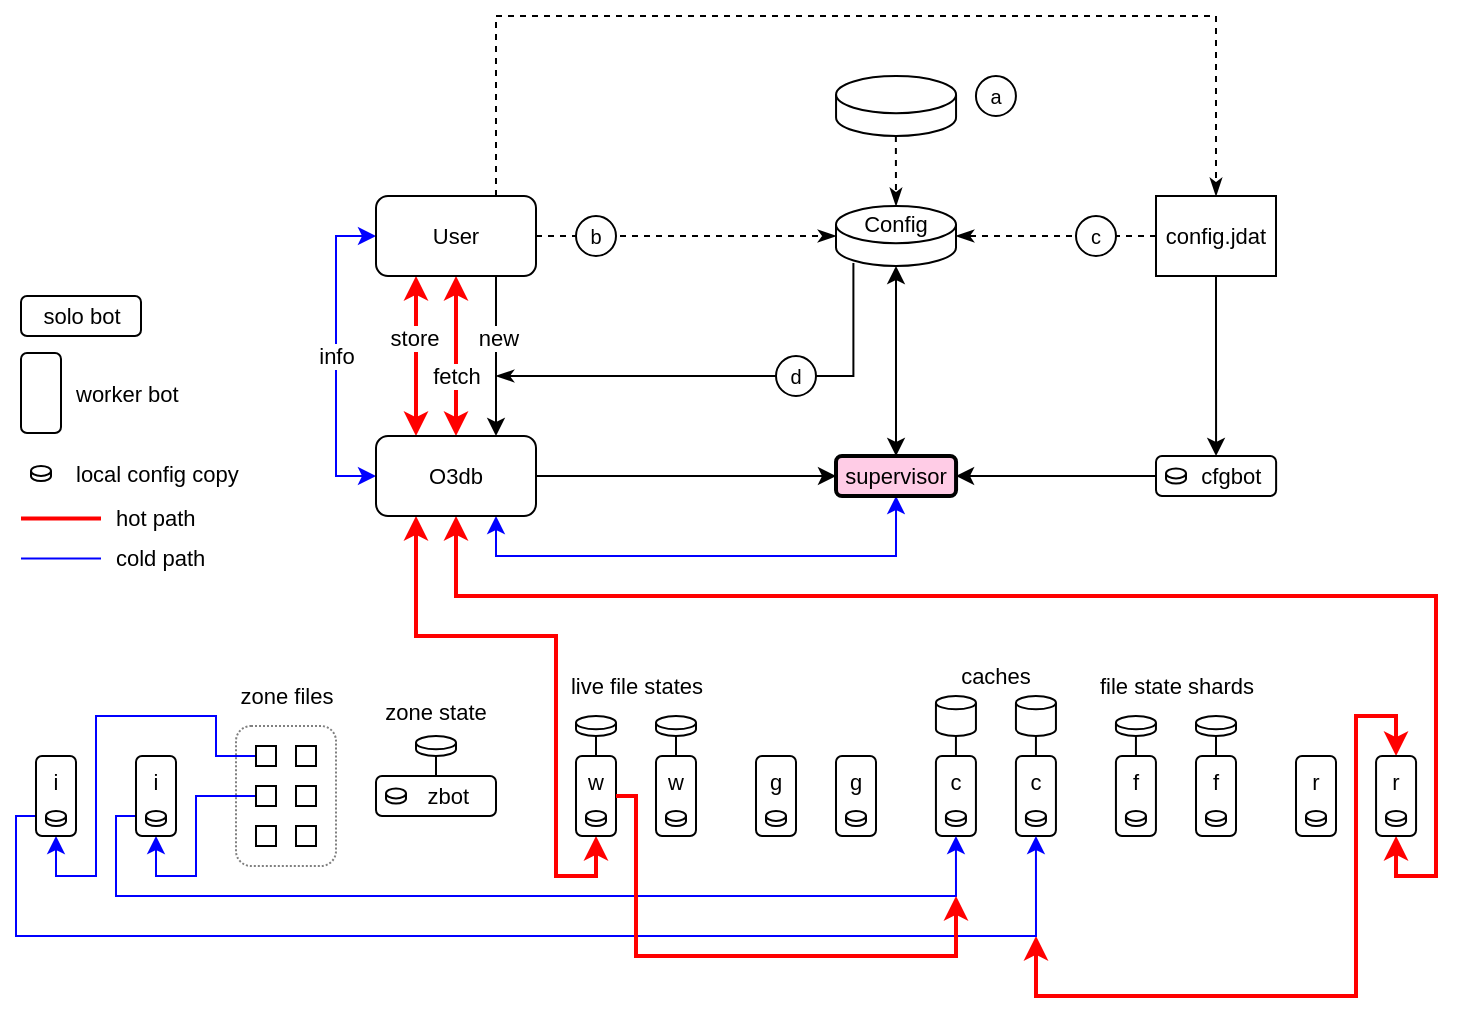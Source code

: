 <mxfile version="15.8.6" type="device"><diagram id="xYG3YpiPad4pRfIHEzZF" name="Page-1"><mxGraphModel dx="1137" dy="612" grid="1" gridSize="10" guides="1" tooltips="1" connect="1" arrows="1" fold="1" page="1" pageScale="1" pageWidth="827" pageHeight="1169" math="0" shadow="0"><root><mxCell id="0"/><mxCell id="1" parent="0"/><mxCell id="kJ7oe-dfFm6ExJekkx6V-112" value="" style="rounded=1;whiteSpace=wrap;html=1;fontSize=11;fillColor=none;dashed=1;dashPattern=1 1;strokeColor=#808080;" vertex="1" parent="1"><mxGeometry x="180" y="545" width="50" height="70" as="geometry"/></mxCell><mxCell id="-TolQ1WVUsDMDetgBgn5-4" style="edgeStyle=orthogonalEdgeStyle;rounded=0;orthogonalLoop=1;jettySize=auto;html=1;exitX=0.75;exitY=1;exitDx=0;exitDy=0;entryX=0.75;entryY=0;entryDx=0;entryDy=0;" parent="1" source="-TolQ1WVUsDMDetgBgn5-1" target="-TolQ1WVUsDMDetgBgn5-2" edge="1"><mxGeometry relative="1" as="geometry"/></mxCell><mxCell id="kJ7oe-dfFm6ExJekkx6V-60" value="new" style="edgeLabel;html=1;align=center;verticalAlign=middle;resizable=0;points=[];" vertex="1" connectable="0" parent="-TolQ1WVUsDMDetgBgn5-4"><mxGeometry x="-0.658" y="1" relative="1" as="geometry"><mxPoint y="17" as="offset"/></mxGeometry></mxCell><mxCell id="oQAho7XVw7bYnN0hcezR-1" style="edgeStyle=orthogonalEdgeStyle;rounded=0;orthogonalLoop=1;jettySize=auto;html=1;exitX=0.5;exitY=1;exitDx=0;exitDy=0;entryX=0.5;entryY=0;entryDx=0;entryDy=0;strokeWidth=2;strokeColor=#FF0000;startArrow=classic;startFill=1;" parent="1" source="-TolQ1WVUsDMDetgBgn5-1" target="-TolQ1WVUsDMDetgBgn5-2" edge="1"><mxGeometry relative="1" as="geometry"/></mxCell><mxCell id="kJ7oe-dfFm6ExJekkx6V-59" value="fetch" style="edgeLabel;html=1;align=center;verticalAlign=middle;resizable=0;points=[];" vertex="1" connectable="0" parent="oQAho7XVw7bYnN0hcezR-1"><mxGeometry x="0.175" y="-1" relative="1" as="geometry"><mxPoint x="1" y="3" as="offset"/></mxGeometry></mxCell><mxCell id="oQAho7XVw7bYnN0hcezR-2" style="edgeStyle=orthogonalEdgeStyle;rounded=0;orthogonalLoop=1;jettySize=auto;html=1;exitX=0.25;exitY=1;exitDx=0;exitDy=0;entryX=0.25;entryY=0;entryDx=0;entryDy=0;strokeColor=#FF0000;strokeWidth=2;startArrow=classic;startFill=1;" parent="1" source="-TolQ1WVUsDMDetgBgn5-1" target="-TolQ1WVUsDMDetgBgn5-2" edge="1"><mxGeometry relative="1" as="geometry"/></mxCell><mxCell id="kJ7oe-dfFm6ExJekkx6V-58" value="store" style="edgeLabel;html=1;align=center;verticalAlign=middle;resizable=0;points=[];" vertex="1" connectable="0" parent="oQAho7XVw7bYnN0hcezR-2"><mxGeometry x="-0.186" y="-1" relative="1" as="geometry"><mxPoint y="-2" as="offset"/></mxGeometry></mxCell><mxCell id="kJ7oe-dfFm6ExJekkx6V-115" style="edgeStyle=orthogonalEdgeStyle;rounded=0;orthogonalLoop=1;jettySize=auto;html=1;exitX=1;exitY=0.5;exitDx=0;exitDy=0;entryX=0;entryY=0.5;entryDx=0;entryDy=0;entryPerimeter=0;fontSize=11;startArrow=none;startFill=0;endArrow=classicThin;endFill=1;strokeColor=#000000;strokeWidth=1;dashed=1;" edge="1" parent="1" source="-TolQ1WVUsDMDetgBgn5-1" target="-TolQ1WVUsDMDetgBgn5-3"><mxGeometry relative="1" as="geometry"/></mxCell><mxCell id="kJ7oe-dfFm6ExJekkx6V-117" style="edgeStyle=orthogonalEdgeStyle;rounded=0;orthogonalLoop=1;jettySize=auto;html=1;exitX=0.75;exitY=0;exitDx=0;exitDy=0;entryX=0.5;entryY=0;entryDx=0;entryDy=0;dashed=1;fontSize=11;startArrow=none;startFill=0;endArrow=classicThin;endFill=1;strokeColor=#000000;strokeWidth=1;" edge="1" parent="1" source="-TolQ1WVUsDMDetgBgn5-1" target="-TolQ1WVUsDMDetgBgn5-24"><mxGeometry relative="1" as="geometry"><Array as="points"><mxPoint x="310" y="190"/><mxPoint x="670" y="190"/></Array></mxGeometry></mxCell><mxCell id="kJ7oe-dfFm6ExJekkx6V-140" style="edgeStyle=orthogonalEdgeStyle;rounded=0;orthogonalLoop=1;jettySize=auto;html=1;exitX=0;exitY=0.5;exitDx=0;exitDy=0;entryX=0;entryY=0.5;entryDx=0;entryDy=0;fontSize=11;startArrow=classic;startFill=1;endArrow=classic;endFill=1;strokeColor=#0000FF;strokeWidth=1;" edge="1" parent="1" source="-TolQ1WVUsDMDetgBgn5-1" target="-TolQ1WVUsDMDetgBgn5-2"><mxGeometry relative="1" as="geometry"/></mxCell><mxCell id="kJ7oe-dfFm6ExJekkx6V-143" value="info" style="edgeLabel;html=1;align=center;verticalAlign=middle;resizable=0;points=[];fontSize=11;" vertex="1" connectable="0" parent="kJ7oe-dfFm6ExJekkx6V-140"><mxGeometry x="-0.108" relative="1" as="geometry"><mxPoint y="8" as="offset"/></mxGeometry></mxCell><mxCell id="-TolQ1WVUsDMDetgBgn5-1" value="&lt;font style=&quot;font-size: 11px&quot;&gt;User&lt;/font&gt;" style="rounded=1;whiteSpace=wrap;html=1;fontSize=11;" parent="1" vertex="1"><mxGeometry x="250" y="280" width="80" height="40" as="geometry"/></mxCell><mxCell id="oQAho7XVw7bYnN0hcezR-6" style="edgeStyle=orthogonalEdgeStyle;rounded=0;orthogonalLoop=1;jettySize=auto;html=1;exitX=0.25;exitY=1;exitDx=0;exitDy=0;entryX=0.5;entryY=1;entryDx=0;entryDy=0;strokeColor=#FF0000;strokeWidth=2;startArrow=classic;startFill=1;" parent="1" source="-TolQ1WVUsDMDetgBgn5-2" target="-TolQ1WVUsDMDetgBgn5-29" edge="1"><mxGeometry relative="1" as="geometry"><Array as="points"><mxPoint x="270" y="500"/><mxPoint x="340" y="500"/><mxPoint x="340" y="620"/><mxPoint x="360" y="620"/></Array></mxGeometry></mxCell><mxCell id="oQAho7XVw7bYnN0hcezR-7" style="edgeStyle=orthogonalEdgeStyle;rounded=0;orthogonalLoop=1;jettySize=auto;html=1;exitX=0.5;exitY=1;exitDx=0;exitDy=0;entryX=0.5;entryY=1;entryDx=0;entryDy=0;strokeColor=#FF0000;strokeWidth=2;startArrow=classic;startFill=1;" parent="1" source="-TolQ1WVUsDMDetgBgn5-2" target="kJ7oe-dfFm6ExJekkx6V-83" edge="1"><mxGeometry relative="1" as="geometry"><Array as="points"><mxPoint x="290" y="480"/><mxPoint x="780" y="480"/><mxPoint x="780" y="620"/><mxPoint x="760" y="620"/></Array></mxGeometry></mxCell><mxCell id="kJ7oe-dfFm6ExJekkx6V-138" style="edgeStyle=orthogonalEdgeStyle;rounded=0;orthogonalLoop=1;jettySize=auto;html=1;exitX=1;exitY=0.5;exitDx=0;exitDy=0;entryX=0;entryY=0.5;entryDx=0;entryDy=0;fontSize=11;startArrow=none;startFill=0;endArrow=classic;endFill=1;strokeColor=#000000;strokeWidth=1;" edge="1" parent="1" source="-TolQ1WVUsDMDetgBgn5-2" target="-TolQ1WVUsDMDetgBgn5-19"><mxGeometry relative="1" as="geometry"/></mxCell><mxCell id="kJ7oe-dfFm6ExJekkx6V-142" style="edgeStyle=orthogonalEdgeStyle;rounded=0;orthogonalLoop=1;jettySize=auto;html=1;exitX=0.75;exitY=1;exitDx=0;exitDy=0;entryX=0.5;entryY=1;entryDx=0;entryDy=0;fontSize=11;startArrow=classic;startFill=1;endArrow=classic;endFill=1;strokeColor=#0000FF;strokeWidth=1;" edge="1" parent="1" source="-TolQ1WVUsDMDetgBgn5-2" target="-TolQ1WVUsDMDetgBgn5-19"><mxGeometry relative="1" as="geometry"/></mxCell><mxCell id="-TolQ1WVUsDMDetgBgn5-2" value="&lt;div style=&quot;font-size: 11px&quot;&gt;&lt;font style=&quot;font-size: 11px&quot;&gt;O3db&lt;/font&gt;&lt;/div&gt;" style="rounded=1;whiteSpace=wrap;html=1;fontSize=11;" parent="1" vertex="1"><mxGeometry x="250" y="400" width="80" height="40" as="geometry"/></mxCell><mxCell id="oQAho7XVw7bYnN0hcezR-5" style="edgeStyle=orthogonalEdgeStyle;rounded=0;orthogonalLoop=1;jettySize=auto;html=1;exitX=0.5;exitY=1;exitDx=0;exitDy=0;exitPerimeter=0;entryX=0.5;entryY=0;entryDx=0;entryDy=0;startArrow=classic;startFill=1;" parent="1" source="-TolQ1WVUsDMDetgBgn5-3" target="-TolQ1WVUsDMDetgBgn5-19" edge="1"><mxGeometry relative="1" as="geometry"/></mxCell><mxCell id="kJ7oe-dfFm6ExJekkx6V-116" style="edgeStyle=orthogonalEdgeStyle;rounded=0;orthogonalLoop=1;jettySize=auto;html=1;exitX=0.145;exitY=1;exitDx=0;exitDy=-1.45;exitPerimeter=0;fontSize=11;startArrow=none;startFill=0;endArrow=classicThin;endFill=1;strokeColor=#000000;strokeWidth=1;" edge="1" parent="1" source="-TolQ1WVUsDMDetgBgn5-3"><mxGeometry relative="1" as="geometry"><mxPoint x="310" y="370" as="targetPoint"/><Array as="points"><mxPoint x="489" y="370"/><mxPoint x="310" y="370"/></Array></mxGeometry></mxCell><mxCell id="-TolQ1WVUsDMDetgBgn5-3" value="" style="shape=cylinder3;whiteSpace=wrap;html=1;boundedLbl=1;backgroundOutline=1;size=9.286;verticalAlign=bottom;" parent="1" vertex="1"><mxGeometry x="480" y="285" width="60" height="30" as="geometry"/></mxCell><mxCell id="-TolQ1WVUsDMDetgBgn5-19" value="supervisor" style="rounded=1;whiteSpace=wrap;html=1;fontSize=11;strokeWidth=2;fillColor=#FFCCE6;" parent="1" vertex="1"><mxGeometry x="480" y="410" width="60.03" height="20" as="geometry"/></mxCell><mxCell id="-TolQ1WVUsDMDetgBgn5-108" style="edgeStyle=orthogonalEdgeStyle;rounded=0;orthogonalLoop=1;jettySize=auto;html=1;exitX=0;exitY=0.5;exitDx=0;exitDy=0;fontSize=10;startArrow=none;startFill=0;endArrow=classic;endFill=1;entryX=1;entryY=0.5;entryDx=0;entryDy=0;" parent="1" source="-TolQ1WVUsDMDetgBgn5-23" target="-TolQ1WVUsDMDetgBgn5-19" edge="1"><mxGeometry relative="1" as="geometry"><Array as="points"><mxPoint x="610" y="420"/><mxPoint x="610" y="420"/></Array><mxPoint x="590" y="430" as="targetPoint"/></mxGeometry></mxCell><mxCell id="-TolQ1WVUsDMDetgBgn5-23" value="&amp;nbsp;&amp;nbsp;&amp;nbsp;&amp;nbsp; cfgbot" style="rounded=1;whiteSpace=wrap;html=1;fontSize=11;" parent="1" vertex="1"><mxGeometry x="640" y="410" width="60.06" height="20" as="geometry"/></mxCell><mxCell id="-TolQ1WVUsDMDetgBgn5-79" style="edgeStyle=orthogonalEdgeStyle;rounded=0;orthogonalLoop=1;jettySize=auto;html=1;exitX=0.5;exitY=1;exitDx=0;exitDy=0;entryX=0.5;entryY=0;entryDx=0;entryDy=0;fontSize=11;startArrow=none;startFill=0;endArrow=classic;endFill=1;" parent="1" source="-TolQ1WVUsDMDetgBgn5-24" target="-TolQ1WVUsDMDetgBgn5-23" edge="1"><mxGeometry relative="1" as="geometry"/></mxCell><mxCell id="kJ7oe-dfFm6ExJekkx6V-118" style="edgeStyle=orthogonalEdgeStyle;rounded=0;orthogonalLoop=1;jettySize=auto;html=1;exitX=0;exitY=0.5;exitDx=0;exitDy=0;entryX=1;entryY=0.5;entryDx=0;entryDy=0;entryPerimeter=0;dashed=1;fontSize=11;startArrow=none;startFill=0;endArrow=classicThin;endFill=1;strokeColor=#000000;strokeWidth=1;" edge="1" parent="1" source="-TolQ1WVUsDMDetgBgn5-24" target="-TolQ1WVUsDMDetgBgn5-3"><mxGeometry relative="1" as="geometry"/></mxCell><mxCell id="-TolQ1WVUsDMDetgBgn5-24" value="&lt;font style=&quot;font-size: 11px&quot;&gt;config.jdat&lt;/font&gt;" style="rounded=0;whiteSpace=wrap;html=1;" parent="1" vertex="1"><mxGeometry x="640" y="280" width="60" height="40" as="geometry"/></mxCell><mxCell id="kJ7oe-dfFm6ExJekkx6V-64" style="edgeStyle=orthogonalEdgeStyle;rounded=0;orthogonalLoop=1;jettySize=auto;html=1;entryX=0.5;entryY=1;entryDx=0;entryDy=0;startArrow=none;startFill=0;endArrow=classic;endFill=1;strokeColor=#0000FF;strokeWidth=1;exitX=0;exitY=0.5;exitDx=0;exitDy=0;" edge="1" parent="1" source="kJ7oe-dfFm6ExJekkx6V-100" target="-TolQ1WVUsDMDetgBgn5-64"><mxGeometry relative="1" as="geometry"><mxPoint x="180" y="570" as="sourcePoint"/><Array as="points"><mxPoint x="170" y="560"/><mxPoint x="170" y="540"/><mxPoint x="110" y="540"/><mxPoint x="110" y="620"/><mxPoint x="90" y="620"/></Array></mxGeometry></mxCell><mxCell id="-TolQ1WVUsDMDetgBgn5-29" value="&lt;div&gt;w&lt;/div&gt;&lt;div&gt;&lt;br&gt;&lt;/div&gt;" style="rounded=1;whiteSpace=wrap;html=1;fontSize=11;" parent="1" vertex="1"><mxGeometry x="350" y="560" width="20" height="40" as="geometry"/></mxCell><mxCell id="-TolQ1WVUsDMDetgBgn5-30" value="&lt;div&gt;w&lt;/div&gt;&lt;div&gt;&lt;br&gt;&lt;/div&gt;" style="rounded=1;whiteSpace=wrap;html=1;fontSize=11;" parent="1" vertex="1"><mxGeometry x="390" y="560" width="20" height="40" as="geometry"/></mxCell><mxCell id="-TolQ1WVUsDMDetgBgn5-31" value="&lt;div&gt;g&lt;/div&gt;&lt;div&gt;&lt;br&gt;&lt;/div&gt;" style="rounded=1;whiteSpace=wrap;html=1;fontSize=11;" parent="1" vertex="1"><mxGeometry x="440" y="560" width="20" height="40" as="geometry"/></mxCell><mxCell id="-TolQ1WVUsDMDetgBgn5-32" value="&lt;div&gt;g&lt;/div&gt;&lt;div&gt;&lt;br&gt;&lt;/div&gt;" style="rounded=1;whiteSpace=wrap;html=1;fontSize=11;" parent="1" vertex="1"><mxGeometry x="480" y="560" width="20" height="40" as="geometry"/></mxCell><mxCell id="kJ7oe-dfFm6ExJekkx6V-7" style="edgeStyle=orthogonalEdgeStyle;rounded=0;orthogonalLoop=1;jettySize=auto;html=1;exitX=0.5;exitY=0;exitDx=0;exitDy=0;entryX=0.5;entryY=1;entryDx=0;entryDy=0;entryPerimeter=0;startArrow=none;startFill=0;endArrow=none;endFill=0;" edge="1" parent="1" source="-TolQ1WVUsDMDetgBgn5-33" target="oQAho7XVw7bYnN0hcezR-23"><mxGeometry relative="1" as="geometry"/></mxCell><mxCell id="-TolQ1WVUsDMDetgBgn5-33" value="&lt;div&gt;c&lt;/div&gt;&lt;div&gt;&lt;br&gt;&lt;/div&gt;" style="rounded=1;whiteSpace=wrap;html=1;fontSize=11;" parent="1" vertex="1"><mxGeometry x="529.97" y="560" width="20" height="40" as="geometry"/></mxCell><mxCell id="-TolQ1WVUsDMDetgBgn5-34" value="&lt;div&gt;c&lt;/div&gt;&lt;div&gt;&lt;br&gt;&lt;/div&gt;" style="rounded=1;whiteSpace=wrap;html=1;fontSize=11;" parent="1" vertex="1"><mxGeometry x="569.97" y="560" width="20" height="40" as="geometry"/></mxCell><mxCell id="kJ7oe-dfFm6ExJekkx6V-66" style="edgeStyle=orthogonalEdgeStyle;rounded=0;orthogonalLoop=1;jettySize=auto;html=1;startArrow=classic;startFill=1;endArrow=classic;endFill=1;strokeColor=#FF0000;strokeWidth=2;exitX=0.5;exitY=0;exitDx=0;exitDy=0;" edge="1" parent="1" source="kJ7oe-dfFm6ExJekkx6V-83"><mxGeometry relative="1" as="geometry"><mxPoint x="580" y="650" as="targetPoint"/><mxPoint x="750" y="590" as="sourcePoint"/><Array as="points"><mxPoint x="760" y="540"/><mxPoint x="740" y="540"/><mxPoint x="740" y="680"/><mxPoint x="580" y="680"/></Array></mxGeometry></mxCell><mxCell id="-TolQ1WVUsDMDetgBgn5-35" value="&lt;div&gt;f&lt;/div&gt;&lt;div&gt;&lt;br&gt;&lt;/div&gt;" style="rounded=1;whiteSpace=wrap;html=1;fontSize=11;" parent="1" vertex="1"><mxGeometry x="619.97" y="560" width="20" height="40" as="geometry"/></mxCell><mxCell id="-TolQ1WVUsDMDetgBgn5-36" value="&lt;div&gt;f&lt;/div&gt;&lt;div&gt;&lt;br&gt;&lt;/div&gt;" style="rounded=1;whiteSpace=wrap;html=1;fontSize=11;" parent="1" vertex="1"><mxGeometry x="660" y="560" width="20" height="40" as="geometry"/></mxCell><mxCell id="kJ7oe-dfFm6ExJekkx6V-65" style="edgeStyle=orthogonalEdgeStyle;rounded=0;orthogonalLoop=1;jettySize=auto;html=1;exitX=0;exitY=0.75;exitDx=0;exitDy=0;startArrow=none;startFill=0;endArrow=classic;endFill=1;strokeColor=#0000FF;strokeWidth=1;entryX=0.5;entryY=1;entryDx=0;entryDy=0;" edge="1" parent="1" source="-TolQ1WVUsDMDetgBgn5-64" target="-TolQ1WVUsDMDetgBgn5-34"><mxGeometry relative="1" as="geometry"><mxPoint x="580" y="620" as="targetPoint"/><Array as="points"><mxPoint x="70" y="590"/><mxPoint x="70" y="650"/><mxPoint x="580" y="650"/></Array></mxGeometry></mxCell><mxCell id="-TolQ1WVUsDMDetgBgn5-64" value="&lt;div&gt;i&lt;/div&gt;&lt;div&gt;&lt;br&gt;&lt;/div&gt;" style="rounded=1;whiteSpace=wrap;html=1;fontSize=11;" parent="1" vertex="1"><mxGeometry x="80" y="560" width="20" height="40" as="geometry"/></mxCell><mxCell id="-TolQ1WVUsDMDetgBgn5-72" style="edgeStyle=orthogonalEdgeStyle;rounded=0;orthogonalLoop=1;jettySize=auto;html=1;exitX=0.5;exitY=1;exitDx=0;exitDy=0;fontSize=11;startArrow=classic;startFill=1;endArrow=none;endFill=0;strokeColor=#0000FF;entryX=0;entryY=0.5;entryDx=0;entryDy=0;" parent="1" source="-TolQ1WVUsDMDetgBgn5-65" target="kJ7oe-dfFm6ExJekkx6V-103" edge="1"><mxGeometry relative="1" as="geometry"><mxPoint x="180" y="590" as="targetPoint"/><Array as="points"><mxPoint x="140" y="620"/><mxPoint x="160" y="620"/><mxPoint x="160" y="580"/></Array></mxGeometry></mxCell><mxCell id="-TolQ1WVUsDMDetgBgn5-73" style="edgeStyle=orthogonalEdgeStyle;rounded=0;orthogonalLoop=1;jettySize=auto;html=1;exitX=0;exitY=0.75;exitDx=0;exitDy=0;fontSize=11;startArrow=none;startFill=0;endArrow=classic;endFill=1;strokeColor=#0000FF;entryX=0.5;entryY=1;entryDx=0;entryDy=0;" parent="1" source="-TolQ1WVUsDMDetgBgn5-65" target="-TolQ1WVUsDMDetgBgn5-33" edge="1"><mxGeometry relative="1" as="geometry"><Array as="points"><mxPoint x="120" y="590"/><mxPoint x="120" y="630"/><mxPoint x="540" y="630"/></Array><mxPoint x="540" y="620" as="targetPoint"/></mxGeometry></mxCell><mxCell id="-TolQ1WVUsDMDetgBgn5-65" value="&lt;div&gt;i&lt;/div&gt;&lt;div&gt;&lt;br&gt;&lt;/div&gt;" style="rounded=1;whiteSpace=wrap;html=1;fontSize=11;" parent="1" vertex="1"><mxGeometry x="130" y="560" width="20" height="40" as="geometry"/></mxCell><mxCell id="-TolQ1WVUsDMDetgBgn5-74" value="&lt;div&gt;zone files&lt;br&gt;&lt;/div&gt;" style="text;html=1;align=center;verticalAlign=middle;resizable=0;points=[];autosize=1;strokeColor=none;fillColor=none;fontSize=11;" parent="1" vertex="1"><mxGeometry x="175" y="520" width="60" height="20" as="geometry"/></mxCell><mxCell id="-TolQ1WVUsDMDetgBgn5-80" value="" style="shape=image;html=1;verticalAlign=top;verticalLabelPosition=bottom;labelBackgroundColor=#ffffff;imageAspect=0;aspect=fixed;image=https://cdn1.iconfinder.com/data/icons/hawcons/32/699369-icon-22-eye-128.png;fontSize=11;" parent="1" vertex="1"><mxGeometry x="672" y="360" width="28" height="28" as="geometry"/></mxCell><mxCell id="-TolQ1WVUsDMDetgBgn5-103" value="b" style="ellipse;whiteSpace=wrap;html=1;aspect=fixed;fontSize=10;fillColor=default;verticalAlign=middle;" parent="1" vertex="1"><mxGeometry x="350" y="290" width="20" height="20" as="geometry"/></mxCell><mxCell id="oQAho7XVw7bYnN0hcezR-23" value="" style="shape=cylinder3;whiteSpace=wrap;html=1;boundedLbl=1;backgroundOutline=1;size=3.333;fillColor=none;" parent="1" vertex="1"><mxGeometry x="529.97" y="530" width="20" height="20" as="geometry"/></mxCell><mxCell id="kJ7oe-dfFm6ExJekkx6V-9" style="edgeStyle=orthogonalEdgeStyle;rounded=0;orthogonalLoop=1;jettySize=auto;html=1;exitX=0.5;exitY=1;exitDx=0;exitDy=0;exitPerimeter=0;entryX=0.5;entryY=0;entryDx=0;entryDy=0;startArrow=none;startFill=0;endArrow=none;endFill=0;" edge="1" parent="1" source="oQAho7XVw7bYnN0hcezR-24" target="-TolQ1WVUsDMDetgBgn5-34"><mxGeometry relative="1" as="geometry"/></mxCell><mxCell id="oQAho7XVw7bYnN0hcezR-24" value="" style="shape=cylinder3;whiteSpace=wrap;html=1;boundedLbl=1;backgroundOutline=1;size=3.333;fillColor=none;" parent="1" vertex="1"><mxGeometry x="569.97" y="530" width="20" height="20" as="geometry"/></mxCell><mxCell id="oQAho7XVw7bYnN0hcezR-44" value="&amp;nbsp;&amp;nbsp;&amp;nbsp; zbot" style="rounded=1;whiteSpace=wrap;html=1;fontSize=11;" parent="1" vertex="1"><mxGeometry x="250" y="570" width="60" height="20" as="geometry"/></mxCell><mxCell id="kJ7oe-dfFm6ExJekkx6V-62" style="edgeStyle=orthogonalEdgeStyle;rounded=0;orthogonalLoop=1;jettySize=auto;html=1;exitX=1;exitY=0.5;exitDx=0;exitDy=0;startArrow=none;startFill=0;endArrow=classic;endFill=1;strokeColor=#FF0000;strokeWidth=2;" edge="1" parent="1" source="-TolQ1WVUsDMDetgBgn5-29"><mxGeometry relative="1" as="geometry"><mxPoint x="540" y="630" as="targetPoint"/><Array as="points"><mxPoint x="380" y="580"/><mxPoint x="380" y="660"/><mxPoint x="540" y="660"/></Array></mxGeometry></mxCell><mxCell id="kJ7oe-dfFm6ExJekkx6V-69" value="" style="endArrow=none;html=1;rounded=0;strokeColor=#FF0000;strokeWidth=2;" edge="1" parent="1"><mxGeometry width="50" height="50" relative="1" as="geometry"><mxPoint x="72.5" y="441.25" as="sourcePoint"/><mxPoint x="112.5" y="441.25" as="targetPoint"/></mxGeometry></mxCell><mxCell id="kJ7oe-dfFm6ExJekkx6V-70" value="" style="endArrow=none;html=1;rounded=0;strokeColor=#0000FF;strokeWidth=1;" edge="1" parent="1"><mxGeometry width="50" height="50" relative="1" as="geometry"><mxPoint x="72.5" y="461.25" as="sourcePoint"/><mxPoint x="112.5" y="461.25" as="targetPoint"/></mxGeometry></mxCell><mxCell id="kJ7oe-dfFm6ExJekkx6V-71" value="hot path" style="text;html=1;strokeColor=none;fillColor=none;align=left;verticalAlign=middle;whiteSpace=wrap;rounded=0;fontSize=11;" vertex="1" parent="1"><mxGeometry x="117.5" y="431.25" width="60" height="20" as="geometry"/></mxCell><mxCell id="kJ7oe-dfFm6ExJekkx6V-72" value="cold path" style="text;html=1;strokeColor=none;fillColor=none;align=left;verticalAlign=middle;whiteSpace=wrap;rounded=0;fontSize=11;" vertex="1" parent="1"><mxGeometry x="117.5" y="451.25" width="60" height="20" as="geometry"/></mxCell><mxCell id="kJ7oe-dfFm6ExJekkx6V-76" value="file state shards" style="text;html=1;align=center;verticalAlign=middle;resizable=0;points=[];autosize=1;strokeColor=none;fillColor=none;fontSize=11;" vertex="1" parent="1"><mxGeometry x="605" y="515" width="90" height="20" as="geometry"/></mxCell><mxCell id="kJ7oe-dfFm6ExJekkx6V-79" value="caches" style="text;html=1;strokeColor=none;fillColor=default;align=center;verticalAlign=middle;whiteSpace=wrap;rounded=0;fontSize=11;" vertex="1" parent="1"><mxGeometry x="539.97" y="515" width="40" height="10" as="geometry"/></mxCell><mxCell id="kJ7oe-dfFm6ExJekkx6V-81" value="&lt;div&gt;zone state&lt;br&gt;&lt;/div&gt;" style="text;html=1;strokeColor=none;fillColor=none;align=center;verticalAlign=middle;whiteSpace=wrap;rounded=0;fontSize=11;" vertex="1" parent="1"><mxGeometry x="250" y="525" width="60" height="25" as="geometry"/></mxCell><mxCell id="kJ7oe-dfFm6ExJekkx6V-82" value="&lt;div&gt;r&lt;/div&gt;&lt;div&gt;&lt;br&gt;&lt;/div&gt;" style="rounded=1;whiteSpace=wrap;html=1;fontSize=11;" vertex="1" parent="1"><mxGeometry x="710" y="560" width="20" height="40" as="geometry"/></mxCell><mxCell id="kJ7oe-dfFm6ExJekkx6V-83" value="&lt;div&gt;r&lt;/div&gt;&lt;div&gt;&lt;br&gt;&lt;/div&gt;" style="rounded=1;whiteSpace=wrap;html=1;fontSize=11;" vertex="1" parent="1"><mxGeometry x="750.03" y="560" width="20" height="40" as="geometry"/></mxCell><mxCell id="kJ7oe-dfFm6ExJekkx6V-99" style="edgeStyle=orthogonalEdgeStyle;rounded=0;orthogonalLoop=1;jettySize=auto;html=1;exitX=0.5;exitY=1;exitDx=0;exitDy=0;exitPerimeter=0;entryX=0.5;entryY=0;entryDx=0;entryDy=0;fontSize=11;startArrow=none;startFill=0;endArrow=none;endFill=0;strokeColor=#000000;strokeWidth=1;" edge="1" parent="1" source="kJ7oe-dfFm6ExJekkx6V-84" target="-TolQ1WVUsDMDetgBgn5-35"><mxGeometry relative="1" as="geometry"/></mxCell><mxCell id="kJ7oe-dfFm6ExJekkx6V-84" value="" style="shape=cylinder3;whiteSpace=wrap;html=1;boundedLbl=1;backgroundOutline=1;size=3.333;fillColor=none;" vertex="1" parent="1"><mxGeometry x="619.97" y="540" width="20" height="10" as="geometry"/></mxCell><mxCell id="kJ7oe-dfFm6ExJekkx6V-98" style="edgeStyle=orthogonalEdgeStyle;rounded=0;orthogonalLoop=1;jettySize=auto;html=1;exitX=0.5;exitY=1;exitDx=0;exitDy=0;exitPerimeter=0;entryX=0.5;entryY=0;entryDx=0;entryDy=0;fontSize=11;startArrow=none;startFill=0;endArrow=none;endFill=0;strokeColor=#000000;strokeWidth=1;" edge="1" parent="1" source="kJ7oe-dfFm6ExJekkx6V-85" target="-TolQ1WVUsDMDetgBgn5-36"><mxGeometry relative="1" as="geometry"/></mxCell><mxCell id="kJ7oe-dfFm6ExJekkx6V-85" value="" style="shape=cylinder3;whiteSpace=wrap;html=1;boundedLbl=1;backgroundOutline=1;size=3.333;fillColor=none;" vertex="1" parent="1"><mxGeometry x="660" y="540" width="20" height="10" as="geometry"/></mxCell><mxCell id="kJ7oe-dfFm6ExJekkx6V-95" style="edgeStyle=orthogonalEdgeStyle;rounded=0;orthogonalLoop=1;jettySize=auto;html=1;exitX=0.5;exitY=1;exitDx=0;exitDy=0;exitPerimeter=0;entryX=0.5;entryY=0;entryDx=0;entryDy=0;fontSize=11;startArrow=none;startFill=0;endArrow=none;endFill=0;strokeColor=#000000;strokeWidth=1;" edge="1" parent="1" source="kJ7oe-dfFm6ExJekkx6V-88" target="-TolQ1WVUsDMDetgBgn5-29"><mxGeometry relative="1" as="geometry"/></mxCell><mxCell id="kJ7oe-dfFm6ExJekkx6V-88" value="" style="shape=cylinder3;whiteSpace=wrap;html=1;boundedLbl=1;backgroundOutline=1;size=3.333;fillColor=none;" vertex="1" parent="1"><mxGeometry x="350" y="540" width="20" height="10" as="geometry"/></mxCell><mxCell id="kJ7oe-dfFm6ExJekkx6V-96" style="edgeStyle=orthogonalEdgeStyle;rounded=0;orthogonalLoop=1;jettySize=auto;html=1;exitX=0.5;exitY=1;exitDx=0;exitDy=0;exitPerimeter=0;entryX=0.5;entryY=0;entryDx=0;entryDy=0;fontSize=11;startArrow=none;startFill=0;endArrow=none;endFill=0;strokeColor=#000000;strokeWidth=1;" edge="1" parent="1" source="kJ7oe-dfFm6ExJekkx6V-89" target="-TolQ1WVUsDMDetgBgn5-30"><mxGeometry relative="1" as="geometry"/></mxCell><mxCell id="kJ7oe-dfFm6ExJekkx6V-89" value="" style="shape=cylinder3;whiteSpace=wrap;html=1;boundedLbl=1;backgroundOutline=1;size=3.333;fillColor=none;" vertex="1" parent="1"><mxGeometry x="390" y="540" width="20" height="10" as="geometry"/></mxCell><mxCell id="kJ7oe-dfFm6ExJekkx6V-93" value="live file states" style="text;html=1;align=center;verticalAlign=middle;resizable=0;points=[];autosize=1;strokeColor=none;fillColor=none;fontSize=11;" vertex="1" parent="1"><mxGeometry x="340" y="515" width="80" height="20" as="geometry"/></mxCell><mxCell id="kJ7oe-dfFm6ExJekkx6V-100" value="" style="rounded=0;whiteSpace=wrap;html=1;fontSize=11;fillColor=default;" vertex="1" parent="1"><mxGeometry x="190" y="555" width="10" height="10" as="geometry"/></mxCell><mxCell id="kJ7oe-dfFm6ExJekkx6V-101" value="" style="rounded=0;whiteSpace=wrap;html=1;fontSize=11;fillColor=default;" vertex="1" parent="1"><mxGeometry x="210" y="555" width="10" height="10" as="geometry"/></mxCell><mxCell id="kJ7oe-dfFm6ExJekkx6V-103" value="" style="rounded=0;whiteSpace=wrap;html=1;fontSize=11;fillColor=default;" vertex="1" parent="1"><mxGeometry x="190" y="575" width="10" height="10" as="geometry"/></mxCell><mxCell id="kJ7oe-dfFm6ExJekkx6V-104" value="" style="rounded=0;whiteSpace=wrap;html=1;fontSize=11;fillColor=default;" vertex="1" parent="1"><mxGeometry x="210" y="575" width="10" height="10" as="geometry"/></mxCell><mxCell id="kJ7oe-dfFm6ExJekkx6V-106" value="" style="rounded=0;whiteSpace=wrap;html=1;fontSize=11;fillColor=default;" vertex="1" parent="1"><mxGeometry x="190" y="595" width="10" height="10" as="geometry"/></mxCell><mxCell id="kJ7oe-dfFm6ExJekkx6V-107" value="" style="rounded=0;whiteSpace=wrap;html=1;fontSize=11;fillColor=default;" vertex="1" parent="1"><mxGeometry x="210" y="595" width="10" height="10" as="geometry"/></mxCell><mxCell id="kJ7oe-dfFm6ExJekkx6V-121" value="c" style="ellipse;whiteSpace=wrap;html=1;aspect=fixed;fontSize=10;fillColor=default;verticalAlign=middle;" vertex="1" parent="1"><mxGeometry x="600" y="290" width="20" height="20" as="geometry"/></mxCell><mxCell id="kJ7oe-dfFm6ExJekkx6V-125" value="d" style="ellipse;whiteSpace=wrap;html=1;aspect=fixed;fontSize=10;fillColor=default;verticalAlign=middle;" vertex="1" parent="1"><mxGeometry x="450" y="360" width="20" height="20" as="geometry"/></mxCell><mxCell id="kJ7oe-dfFm6ExJekkx6V-129" value="" style="rounded=1;whiteSpace=wrap;html=1;fontSize=11;" vertex="1" parent="1"><mxGeometry x="72.5" y="358.5" width="20" height="40" as="geometry"/></mxCell><mxCell id="kJ7oe-dfFm6ExJekkx6V-131" value="worker bot" style="text;html=1;strokeColor=none;fillColor=none;align=left;verticalAlign=middle;whiteSpace=wrap;rounded=0;fontSize=11;" vertex="1" parent="1"><mxGeometry x="97.5" y="368.5" width="60" height="20" as="geometry"/></mxCell><mxCell id="kJ7oe-dfFm6ExJekkx6V-134" style="edgeStyle=orthogonalEdgeStyle;rounded=0;orthogonalLoop=1;jettySize=auto;html=1;exitX=0.5;exitY=1;exitDx=0;exitDy=0;exitPerimeter=0;entryX=0.5;entryY=0;entryDx=0;entryDy=0;entryPerimeter=0;fontSize=11;startArrow=none;startFill=0;endArrow=classicThin;endFill=1;strokeColor=#000000;strokeWidth=1;dashed=1;" edge="1" parent="1" target="-TolQ1WVUsDMDetgBgn5-3"><mxGeometry relative="1" as="geometry"><mxPoint x="509.94" y="250" as="sourcePoint"/></mxGeometry></mxCell><mxCell id="kJ7oe-dfFm6ExJekkx6V-135" value="a" style="ellipse;whiteSpace=wrap;html=1;aspect=fixed;fontSize=10;fillColor=default;verticalAlign=middle;" vertex="1" parent="1"><mxGeometry x="549.97" y="220" width="20" height="20" as="geometry"/></mxCell><mxCell id="kJ7oe-dfFm6ExJekkx6V-139" value="solo bot" style="rounded=1;whiteSpace=wrap;html=1;fontSize=11;" vertex="1" parent="1"><mxGeometry x="72.5" y="330" width="60" height="20" as="geometry"/></mxCell><mxCell id="kJ7oe-dfFm6ExJekkx6V-149" style="edgeStyle=orthogonalEdgeStyle;rounded=0;orthogonalLoop=1;jettySize=auto;html=1;exitX=0.5;exitY=1;exitDx=0;exitDy=0;exitPerimeter=0;fontSize=11;startArrow=none;startFill=0;endArrow=none;endFill=0;strokeColor=#000000;strokeWidth=1;" edge="1" parent="1" source="kJ7oe-dfFm6ExJekkx6V-150"><mxGeometry relative="1" as="geometry"><mxPoint x="280" y="570" as="targetPoint"/></mxGeometry></mxCell><mxCell id="kJ7oe-dfFm6ExJekkx6V-150" value="" style="shape=cylinder3;whiteSpace=wrap;html=1;boundedLbl=1;backgroundOutline=1;size=3.333;fillColor=none;" vertex="1" parent="1"><mxGeometry x="270" y="550" width="20" height="10" as="geometry"/></mxCell><mxCell id="kJ7oe-dfFm6ExJekkx6V-155" value="" style="shape=cylinder3;whiteSpace=wrap;html=1;boundedLbl=1;backgroundOutline=1;size=2.483;fillColor=none;" vertex="1" parent="1"><mxGeometry x="135" y="587.5" width="10" height="7.5" as="geometry"/></mxCell><mxCell id="kJ7oe-dfFm6ExJekkx6V-156" value="" style="shape=cylinder3;whiteSpace=wrap;html=1;boundedLbl=1;backgroundOutline=1;size=2.483;fillColor=none;" vertex="1" parent="1"><mxGeometry x="85" y="587.5" width="10" height="7.5" as="geometry"/></mxCell><mxCell id="kJ7oe-dfFm6ExJekkx6V-157" value="" style="shape=cylinder3;whiteSpace=wrap;html=1;boundedLbl=1;backgroundOutline=1;size=2.483;fillColor=none;" vertex="1" parent="1"><mxGeometry x="255" y="576.25" width="10" height="7.5" as="geometry"/></mxCell><mxCell id="kJ7oe-dfFm6ExJekkx6V-158" value="" style="shape=cylinder3;whiteSpace=wrap;html=1;boundedLbl=1;backgroundOutline=1;size=2.483;fillColor=none;" vertex="1" parent="1"><mxGeometry x="645" y="416.25" width="10" height="7.5" as="geometry"/></mxCell><mxCell id="kJ7oe-dfFm6ExJekkx6V-159" value="" style="shape=cylinder3;whiteSpace=wrap;html=1;boundedLbl=1;backgroundOutline=1;size=2.483;fillColor=none;" vertex="1" parent="1"><mxGeometry x="355" y="587.5" width="10" height="7.5" as="geometry"/></mxCell><mxCell id="kJ7oe-dfFm6ExJekkx6V-160" value="" style="shape=cylinder3;whiteSpace=wrap;html=1;boundedLbl=1;backgroundOutline=1;size=2.483;fillColor=none;" vertex="1" parent="1"><mxGeometry x="395" y="587.5" width="10" height="7.5" as="geometry"/></mxCell><mxCell id="kJ7oe-dfFm6ExJekkx6V-161" value="" style="shape=cylinder3;whiteSpace=wrap;html=1;boundedLbl=1;backgroundOutline=1;size=2.483;fillColor=none;" vertex="1" parent="1"><mxGeometry x="445" y="587.5" width="10" height="7.5" as="geometry"/></mxCell><mxCell id="kJ7oe-dfFm6ExJekkx6V-162" value="" style="shape=cylinder3;whiteSpace=wrap;html=1;boundedLbl=1;backgroundOutline=1;size=2.483;fillColor=none;" vertex="1" parent="1"><mxGeometry x="485" y="587.5" width="10" height="7.5" as="geometry"/></mxCell><mxCell id="kJ7oe-dfFm6ExJekkx6V-163" value="" style="shape=cylinder3;whiteSpace=wrap;html=1;boundedLbl=1;backgroundOutline=1;size=2.483;fillColor=none;" vertex="1" parent="1"><mxGeometry x="534.97" y="587.5" width="10" height="7.5" as="geometry"/></mxCell><mxCell id="kJ7oe-dfFm6ExJekkx6V-164" value="" style="shape=cylinder3;whiteSpace=wrap;html=1;boundedLbl=1;backgroundOutline=1;size=2.483;fillColor=none;" vertex="1" parent="1"><mxGeometry x="574.97" y="587.5" width="10" height="7.5" as="geometry"/></mxCell><mxCell id="kJ7oe-dfFm6ExJekkx6V-165" value="" style="shape=cylinder3;whiteSpace=wrap;html=1;boundedLbl=1;backgroundOutline=1;size=2.483;fillColor=none;" vertex="1" parent="1"><mxGeometry x="624.97" y="587.5" width="10" height="7.5" as="geometry"/></mxCell><mxCell id="kJ7oe-dfFm6ExJekkx6V-166" value="" style="shape=cylinder3;whiteSpace=wrap;html=1;boundedLbl=1;backgroundOutline=1;size=2.483;fillColor=none;" vertex="1" parent="1"><mxGeometry x="665" y="587.5" width="10" height="7.5" as="geometry"/></mxCell><mxCell id="kJ7oe-dfFm6ExJekkx6V-167" value="" style="shape=cylinder3;whiteSpace=wrap;html=1;boundedLbl=1;backgroundOutline=1;size=2.483;fillColor=none;" vertex="1" parent="1"><mxGeometry x="715" y="587.5" width="10" height="7.5" as="geometry"/></mxCell><mxCell id="kJ7oe-dfFm6ExJekkx6V-168" value="" style="shape=cylinder3;whiteSpace=wrap;html=1;boundedLbl=1;backgroundOutline=1;size=2.483;fillColor=none;" vertex="1" parent="1"><mxGeometry x="755.03" y="587.5" width="10" height="7.5" as="geometry"/></mxCell><mxCell id="kJ7oe-dfFm6ExJekkx6V-169" value="" style="shape=cylinder3;whiteSpace=wrap;html=1;boundedLbl=1;backgroundOutline=1;size=2.483;fillColor=none;" vertex="1" parent="1"><mxGeometry x="77.5" y="415" width="10" height="7.5" as="geometry"/></mxCell><mxCell id="kJ7oe-dfFm6ExJekkx6V-175" value="local config copy" style="text;html=1;strokeColor=none;fillColor=none;align=left;verticalAlign=middle;whiteSpace=wrap;rounded=0;fontSize=11;" vertex="1" parent="1"><mxGeometry x="97.5" y="408.75" width="92.5" height="20" as="geometry"/></mxCell><mxCell id="kJ7oe-dfFm6ExJekkx6V-177" value="" style="shape=cylinder3;whiteSpace=wrap;html=1;boundedLbl=1;backgroundOutline=1;size=9.286;verticalAlign=bottom;" vertex="1" parent="1"><mxGeometry x="480.03" y="220" width="60" height="30" as="geometry"/></mxCell><mxCell id="kJ7oe-dfFm6ExJekkx6V-178" value="Config" style="text;html=1;strokeColor=none;fillColor=none;align=center;verticalAlign=middle;whiteSpace=wrap;rounded=0;dashed=1;dashPattern=1 1;fontSize=11;" vertex="1" parent="1"><mxGeometry x="480.03" y="279" width="60" height="30" as="geometry"/></mxCell></root></mxGraphModel></diagram></mxfile>